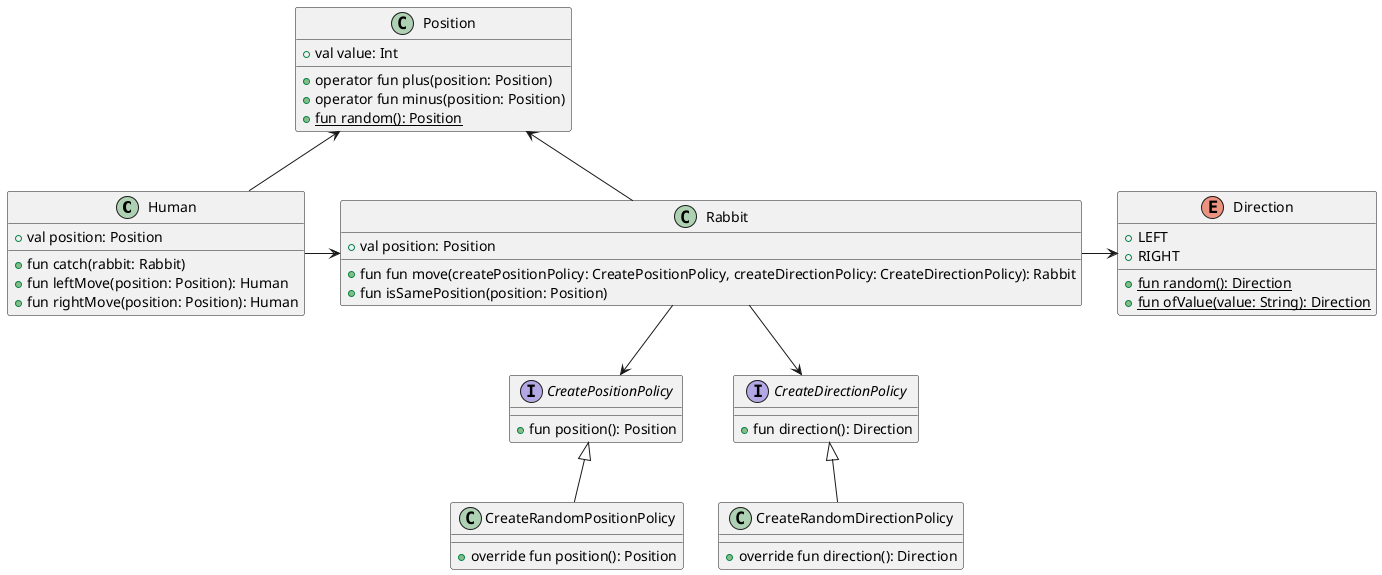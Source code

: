 @startuml
'https://plantuml.com/class-diagram

class Human {
  +val position: Position
  __
  +fun catch(rabbit: Rabbit)
  +fun leftMove(position: Position): Human
  +fun rightMove(position: Position): Human
}

class Rabbit {
  +val position: Position
  __
  +fun fun move(createPositionPolicy: CreatePositionPolicy, createDirectionPolicy: CreateDirectionPolicy): Rabbit
  +fun isSamePosition(position: Position)
}

class Position {
  +val value: Int
  __
  +operator fun plus(position: Position)
  +operator fun minus(position: Position)
  {static} +fun random(): Position
}

enum Direction {
  +LEFT
  +RIGHT
  __
  {static} +fun random(): Direction
  {static} +fun ofValue(value: String): Direction
}
interface CreatePositionPolicy {
  +fun position(): Position
}

class CreateRandomPositionPolicy {
  +override fun position(): Position
}

interface CreateDirectionPolicy {
  +fun direction(): Direction
}

class CreateRandomDirectionPolicy {
  +override fun direction(): Direction
}

CreatePositionPolicy <|-- CreateRandomPositionPolicy
CreateDirectionPolicy <|-- CreateRandomDirectionPolicy
Position <-- Human
Position <-- Rabbit
Human -> Rabbit
Rabbit -> Direction
Rabbit --> CreatePositionPolicy
Rabbit --> CreateDirectionPolicy

@enduml
